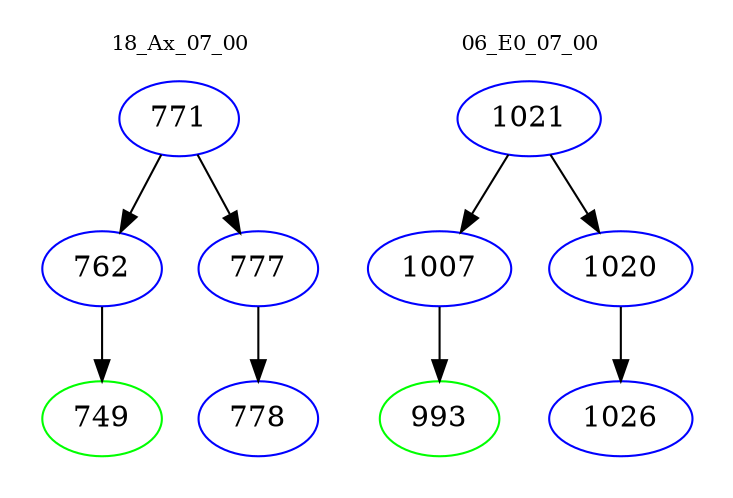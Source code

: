 digraph{
subgraph cluster_0 {
color = white
label = "18_Ax_07_00";
fontsize=10;
T0_771 [label="771", color="blue"]
T0_771 -> T0_762 [color="black"]
T0_762 [label="762", color="blue"]
T0_762 -> T0_749 [color="black"]
T0_749 [label="749", color="green"]
T0_771 -> T0_777 [color="black"]
T0_777 [label="777", color="blue"]
T0_777 -> T0_778 [color="black"]
T0_778 [label="778", color="blue"]
}
subgraph cluster_1 {
color = white
label = "06_E0_07_00";
fontsize=10;
T1_1021 [label="1021", color="blue"]
T1_1021 -> T1_1007 [color="black"]
T1_1007 [label="1007", color="blue"]
T1_1007 -> T1_993 [color="black"]
T1_993 [label="993", color="green"]
T1_1021 -> T1_1020 [color="black"]
T1_1020 [label="1020", color="blue"]
T1_1020 -> T1_1026 [color="black"]
T1_1026 [label="1026", color="blue"]
}
}

